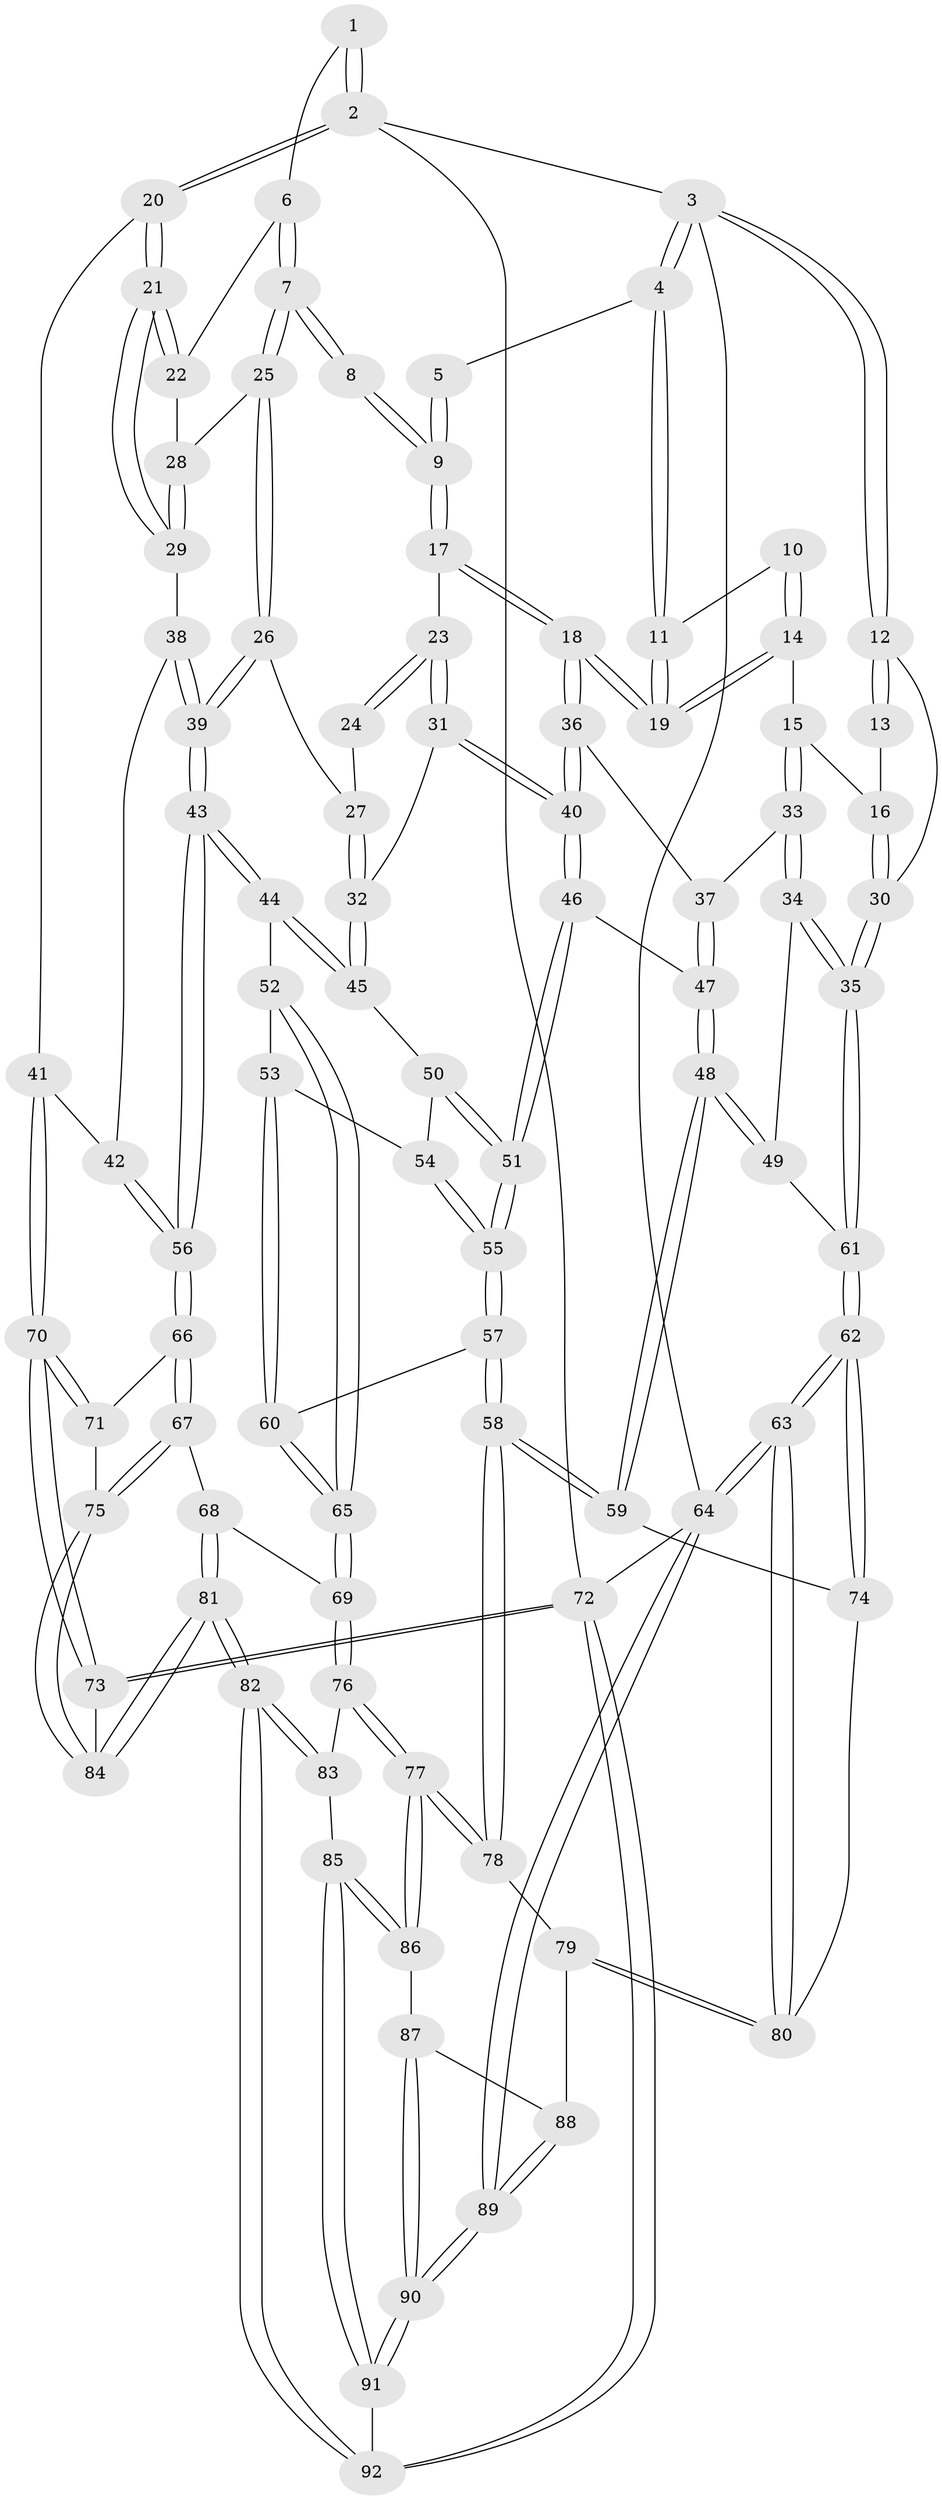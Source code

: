 // Generated by graph-tools (version 1.1) at 2025/27/03/09/25 03:27:09]
// undirected, 92 vertices, 227 edges
graph export_dot {
graph [start="1"]
  node [color=gray90,style=filled];
  1 [pos="+1+0"];
  2 [pos="+1+0"];
  3 [pos="+0+0"];
  4 [pos="+0.3165535790876619+0"];
  5 [pos="+0.5219971004499865+0"];
  6 [pos="+0.8748879010153874+0.12309893069607412"];
  7 [pos="+0.7238025022331516+0.1537290935802592"];
  8 [pos="+0.682056795706456+0.12798062659195095"];
  9 [pos="+0.6426438587920151+0.08161002366854245"];
  10 [pos="+0.08932995232972725+0.1328392296103978"];
  11 [pos="+0.3083517025859752+0"];
  12 [pos="+0+0"];
  13 [pos="+0.05423502585826165+0.142525903287655"];
  14 [pos="+0.10855765468157018+0.25054586314201455"];
  15 [pos="+0.09763617017869264+0.26290963576745213"];
  16 [pos="+0+0.23133174185393812"];
  17 [pos="+0.4700039988336478+0.26160005031768124"];
  18 [pos="+0.32867369749212183+0.1985418001271638"];
  19 [pos="+0.32163701525818217+0.17846305526909936"];
  20 [pos="+1+0.2948979213358656"];
  21 [pos="+1+0.25279855858499606"];
  22 [pos="+0.9153036130036395+0.16091078766675201"];
  23 [pos="+0.47793845356628123+0.26948445914139896"];
  24 [pos="+0.6260650141380173+0.20752319033705582"];
  25 [pos="+0.736845891682976+0.2626857657458583"];
  26 [pos="+0.7324814798672117+0.3179104659315178"];
  27 [pos="+0.5994817279164647+0.2752831963120328"];
  28 [pos="+0.8477713817200365+0.26699482252575507"];
  29 [pos="+0.8744399041869899+0.3322280857813884"];
  30 [pos="+0+0.2948385530176561"];
  31 [pos="+0.526848792371222+0.3358648587138211"];
  32 [pos="+0.532549953255285+0.33938201435754656"];
  33 [pos="+0.10408047114177275+0.34889283488382106"];
  34 [pos="+0.09575601905258956+0.3604677170953551"];
  35 [pos="+0+0.35766827431966436"];
  36 [pos="+0.3216685548951815+0.22552230997592143"];
  37 [pos="+0.2438422499862579+0.3384718025566903"];
  38 [pos="+0.859199999872373+0.34626841740092656"];
  39 [pos="+0.7401945207365904+0.4192998975422386"];
  40 [pos="+0.3899945631753249+0.42313402417537493"];
  41 [pos="+1+0.38831737699474206"];
  42 [pos="+0.9774505927194406+0.4423960567848735"];
  43 [pos="+0.7281287221961559+0.45392368039816544"];
  44 [pos="+0.7265041886114975+0.4539597403252873"];
  45 [pos="+0.5550385624106943+0.370139732637624"];
  46 [pos="+0.3858509360934136+0.445834522611744"];
  47 [pos="+0.25043128658304414+0.4476795429698552"];
  48 [pos="+0.1663450010711457+0.567905523043823"];
  49 [pos="+0.11807657725271037+0.506226927308712"];
  50 [pos="+0.535760829667948+0.39973126019086563"];
  51 [pos="+0.41371721358415814+0.49537336170320656"];
  52 [pos="+0.6794900115310294+0.4837510872025425"];
  53 [pos="+0.5530856938068668+0.5096288942223635"];
  54 [pos="+0.5183391790496464+0.4918351439693711"];
  55 [pos="+0.4182981512301603+0.5158860778054581"];
  56 [pos="+0.7816808942056588+0.5206127998113071"];
  57 [pos="+0.4073598537575611+0.6008538738727293"];
  58 [pos="+0.24795091684795142+0.673064909064814"];
  59 [pos="+0.17300029641711973+0.6284314542693547"];
  60 [pos="+0.4904522191514906+0.6381911308353935"];
  61 [pos="+0+0.40890843721757286"];
  62 [pos="+0+0.6811442055535417"];
  63 [pos="+0+1"];
  64 [pos="+0+1"];
  65 [pos="+0.5263866483461616+0.6652324312361114"];
  66 [pos="+0.785822874920318+0.5366013032682745"];
  67 [pos="+0.7177640420878048+0.7130718294266378"];
  68 [pos="+0.6555851061020761+0.7535505469688171"];
  69 [pos="+0.5674787067829817+0.7366472547056324"];
  70 [pos="+1+0.6630871255849424"];
  71 [pos="+0.8640225630360555+0.5867724187048313"];
  72 [pos="+1+1"];
  73 [pos="+1+0.8265578075848453"];
  74 [pos="+0.1379957928531163+0.6446155630854695"];
  75 [pos="+0.911464086342387+0.8116549638774927"];
  76 [pos="+0.5048377478507775+0.8042992363860552"];
  77 [pos="+0.30512339015833706+0.8270965882983755"];
  78 [pos="+0.2832624744353866+0.7921176933212186"];
  79 [pos="+0.08540526196480154+0.8858399131288497"];
  80 [pos="+0.044182283037710456+0.8792028935499859"];
  81 [pos="+0.7241740447731038+1"];
  82 [pos="+0.6903370667483714+1"];
  83 [pos="+0.5141896371015218+0.894966880386085"];
  84 [pos="+0.9315815552640604+0.830521623937439"];
  85 [pos="+0.34089451348888267+0.9891974796620051"];
  86 [pos="+0.3049665994524781+0.9029986536251688"];
  87 [pos="+0.1812825764925492+0.9442673415292145"];
  88 [pos="+0.14573022834510335+0.9351420726993265"];
  89 [pos="+0+1"];
  90 [pos="+0.09558997122834467+1"];
  91 [pos="+0.3715940180457196+1"];
  92 [pos="+0.68558244144128+1"];
  1 -- 2;
  1 -- 2;
  1 -- 6;
  2 -- 3;
  2 -- 20;
  2 -- 20;
  2 -- 72;
  3 -- 4;
  3 -- 4;
  3 -- 12;
  3 -- 12;
  3 -- 64;
  4 -- 5;
  4 -- 11;
  4 -- 11;
  5 -- 9;
  5 -- 9;
  6 -- 7;
  6 -- 7;
  6 -- 22;
  7 -- 8;
  7 -- 8;
  7 -- 25;
  7 -- 25;
  8 -- 9;
  8 -- 9;
  9 -- 17;
  9 -- 17;
  10 -- 11;
  10 -- 14;
  10 -- 14;
  11 -- 19;
  11 -- 19;
  12 -- 13;
  12 -- 13;
  12 -- 30;
  13 -- 16;
  14 -- 15;
  14 -- 19;
  14 -- 19;
  15 -- 16;
  15 -- 33;
  15 -- 33;
  16 -- 30;
  16 -- 30;
  17 -- 18;
  17 -- 18;
  17 -- 23;
  18 -- 19;
  18 -- 19;
  18 -- 36;
  18 -- 36;
  20 -- 21;
  20 -- 21;
  20 -- 41;
  21 -- 22;
  21 -- 22;
  21 -- 29;
  21 -- 29;
  22 -- 28;
  23 -- 24;
  23 -- 24;
  23 -- 31;
  23 -- 31;
  24 -- 27;
  25 -- 26;
  25 -- 26;
  25 -- 28;
  26 -- 27;
  26 -- 39;
  26 -- 39;
  27 -- 32;
  27 -- 32;
  28 -- 29;
  28 -- 29;
  29 -- 38;
  30 -- 35;
  30 -- 35;
  31 -- 32;
  31 -- 40;
  31 -- 40;
  32 -- 45;
  32 -- 45;
  33 -- 34;
  33 -- 34;
  33 -- 37;
  34 -- 35;
  34 -- 35;
  34 -- 49;
  35 -- 61;
  35 -- 61;
  36 -- 37;
  36 -- 40;
  36 -- 40;
  37 -- 47;
  37 -- 47;
  38 -- 39;
  38 -- 39;
  38 -- 42;
  39 -- 43;
  39 -- 43;
  40 -- 46;
  40 -- 46;
  41 -- 42;
  41 -- 70;
  41 -- 70;
  42 -- 56;
  42 -- 56;
  43 -- 44;
  43 -- 44;
  43 -- 56;
  43 -- 56;
  44 -- 45;
  44 -- 45;
  44 -- 52;
  45 -- 50;
  46 -- 47;
  46 -- 51;
  46 -- 51;
  47 -- 48;
  47 -- 48;
  48 -- 49;
  48 -- 49;
  48 -- 59;
  48 -- 59;
  49 -- 61;
  50 -- 51;
  50 -- 51;
  50 -- 54;
  51 -- 55;
  51 -- 55;
  52 -- 53;
  52 -- 65;
  52 -- 65;
  53 -- 54;
  53 -- 60;
  53 -- 60;
  54 -- 55;
  54 -- 55;
  55 -- 57;
  55 -- 57;
  56 -- 66;
  56 -- 66;
  57 -- 58;
  57 -- 58;
  57 -- 60;
  58 -- 59;
  58 -- 59;
  58 -- 78;
  58 -- 78;
  59 -- 74;
  60 -- 65;
  60 -- 65;
  61 -- 62;
  61 -- 62;
  62 -- 63;
  62 -- 63;
  62 -- 74;
  62 -- 74;
  63 -- 64;
  63 -- 64;
  63 -- 80;
  63 -- 80;
  64 -- 89;
  64 -- 89;
  64 -- 72;
  65 -- 69;
  65 -- 69;
  66 -- 67;
  66 -- 67;
  66 -- 71;
  67 -- 68;
  67 -- 75;
  67 -- 75;
  68 -- 69;
  68 -- 81;
  68 -- 81;
  69 -- 76;
  69 -- 76;
  70 -- 71;
  70 -- 71;
  70 -- 73;
  70 -- 73;
  71 -- 75;
  72 -- 73;
  72 -- 73;
  72 -- 92;
  72 -- 92;
  73 -- 84;
  74 -- 80;
  75 -- 84;
  75 -- 84;
  76 -- 77;
  76 -- 77;
  76 -- 83;
  77 -- 78;
  77 -- 78;
  77 -- 86;
  77 -- 86;
  78 -- 79;
  79 -- 80;
  79 -- 80;
  79 -- 88;
  81 -- 82;
  81 -- 82;
  81 -- 84;
  81 -- 84;
  82 -- 83;
  82 -- 83;
  82 -- 92;
  82 -- 92;
  83 -- 85;
  85 -- 86;
  85 -- 86;
  85 -- 91;
  85 -- 91;
  86 -- 87;
  87 -- 88;
  87 -- 90;
  87 -- 90;
  88 -- 89;
  88 -- 89;
  89 -- 90;
  89 -- 90;
  90 -- 91;
  90 -- 91;
  91 -- 92;
}
